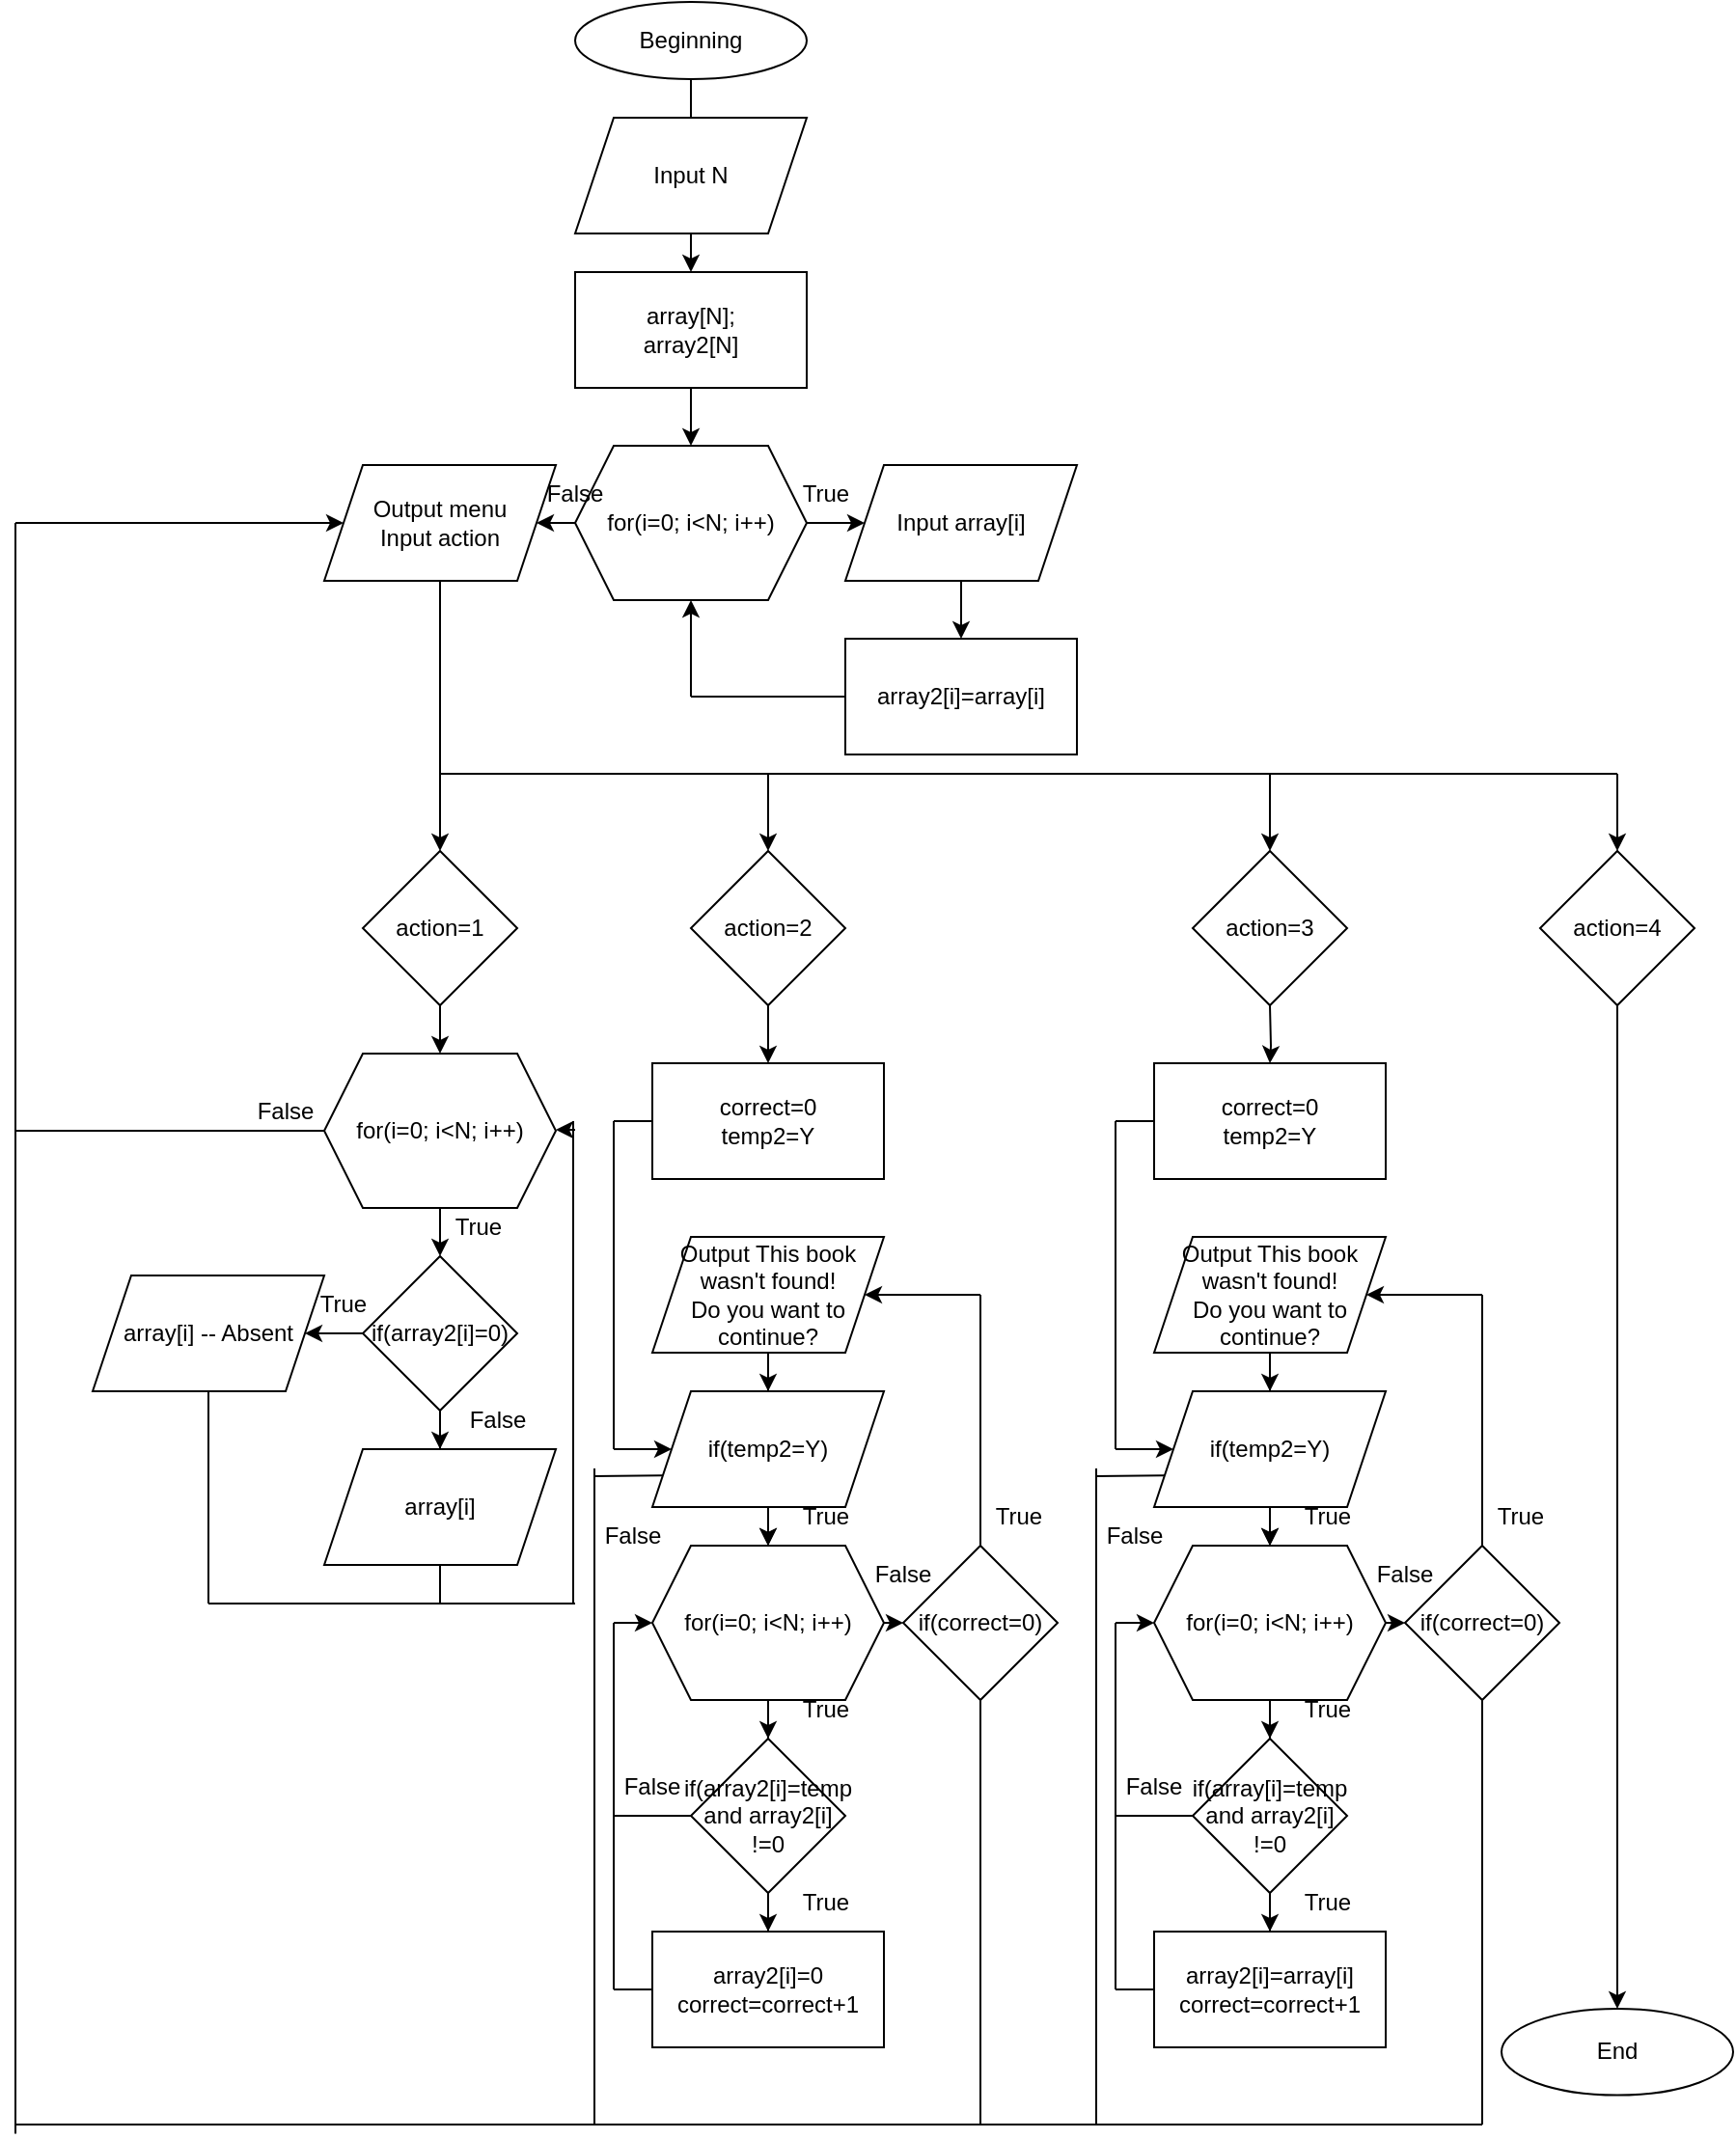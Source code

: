 <mxfile version="22.1.3" type="github">
  <diagram name="Страница — 1" id="O9m3HWiT0rDLwpiYa4zb">
    <mxGraphModel dx="1400" dy="753" grid="1" gridSize="10" guides="1" tooltips="1" connect="1" arrows="1" fold="1" page="1" pageScale="1" pageWidth="827" pageHeight="1169" math="0" shadow="0">
      <root>
        <mxCell id="0" />
        <mxCell id="1" parent="0" />
        <mxCell id="pk0PjX0OYPwA9l2Dszox-28" value="" style="edgeStyle=orthogonalEdgeStyle;rounded=0;orthogonalLoop=1;jettySize=auto;html=1;" edge="1" parent="1" source="pk0PjX0OYPwA9l2Dszox-1" target="pk0PjX0OYPwA9l2Dszox-4">
          <mxGeometry relative="1" as="geometry" />
        </mxCell>
        <mxCell id="pk0PjX0OYPwA9l2Dszox-1" value="Beginning" style="ellipse;whiteSpace=wrap;html=1;" vertex="1" parent="1">
          <mxGeometry x="340" y="40" width="120" height="40" as="geometry" />
        </mxCell>
        <mxCell id="pk0PjX0OYPwA9l2Dszox-3" value="Input N" style="shape=parallelogram;perimeter=parallelogramPerimeter;whiteSpace=wrap;html=1;fixedSize=1;" vertex="1" parent="1">
          <mxGeometry x="340" y="100" width="120" height="60" as="geometry" />
        </mxCell>
        <mxCell id="pk0PjX0OYPwA9l2Dszox-29" value="" style="edgeStyle=orthogonalEdgeStyle;rounded=0;orthogonalLoop=1;jettySize=auto;html=1;" edge="1" parent="1" source="pk0PjX0OYPwA9l2Dszox-4" target="pk0PjX0OYPwA9l2Dszox-5">
          <mxGeometry relative="1" as="geometry" />
        </mxCell>
        <mxCell id="pk0PjX0OYPwA9l2Dszox-4" value="array[N];&lt;br&gt;array2[N]" style="rounded=0;whiteSpace=wrap;html=1;" vertex="1" parent="1">
          <mxGeometry x="340" y="180" width="120" height="60" as="geometry" />
        </mxCell>
        <mxCell id="pk0PjX0OYPwA9l2Dszox-30" value="" style="edgeStyle=orthogonalEdgeStyle;rounded=0;orthogonalLoop=1;jettySize=auto;html=1;" edge="1" parent="1" source="pk0PjX0OYPwA9l2Dszox-5" target="pk0PjX0OYPwA9l2Dszox-6">
          <mxGeometry relative="1" as="geometry" />
        </mxCell>
        <mxCell id="pk0PjX0OYPwA9l2Dszox-5" value="for(i=0; i&amp;lt;N; i++)" style="shape=hexagon;perimeter=hexagonPerimeter2;whiteSpace=wrap;html=1;fixedSize=1;" vertex="1" parent="1">
          <mxGeometry x="340" y="270" width="120" height="80" as="geometry" />
        </mxCell>
        <mxCell id="pk0PjX0OYPwA9l2Dszox-31" value="" style="edgeStyle=orthogonalEdgeStyle;rounded=0;orthogonalLoop=1;jettySize=auto;html=1;" edge="1" parent="1" source="pk0PjX0OYPwA9l2Dszox-6" target="pk0PjX0OYPwA9l2Dszox-7">
          <mxGeometry relative="1" as="geometry" />
        </mxCell>
        <mxCell id="pk0PjX0OYPwA9l2Dszox-6" value="Input array[i]" style="shape=parallelogram;perimeter=parallelogramPerimeter;whiteSpace=wrap;html=1;fixedSize=1;" vertex="1" parent="1">
          <mxGeometry x="480" y="280" width="120" height="60" as="geometry" />
        </mxCell>
        <mxCell id="pk0PjX0OYPwA9l2Dszox-7" value="array2[i]=array[i]" style="rounded=0;whiteSpace=wrap;html=1;" vertex="1" parent="1">
          <mxGeometry x="480" y="370" width="120" height="60" as="geometry" />
        </mxCell>
        <mxCell id="pk0PjX0OYPwA9l2Dszox-8" value="Output menu&lt;br&gt;Input action" style="shape=parallelogram;perimeter=parallelogramPerimeter;whiteSpace=wrap;html=1;fixedSize=1;" vertex="1" parent="1">
          <mxGeometry x="210" y="280" width="120" height="60" as="geometry" />
        </mxCell>
        <mxCell id="pk0PjX0OYPwA9l2Dszox-39" value="" style="edgeStyle=orthogonalEdgeStyle;rounded=0;orthogonalLoop=1;jettySize=auto;html=1;" edge="1" parent="1" source="pk0PjX0OYPwA9l2Dszox-10" target="pk0PjX0OYPwA9l2Dszox-13">
          <mxGeometry relative="1" as="geometry" />
        </mxCell>
        <mxCell id="pk0PjX0OYPwA9l2Dszox-10" value="action=1" style="rhombus;whiteSpace=wrap;html=1;" vertex="1" parent="1">
          <mxGeometry x="230" y="480" width="80" height="80" as="geometry" />
        </mxCell>
        <mxCell id="pk0PjX0OYPwA9l2Dszox-54" value="" style="edgeStyle=orthogonalEdgeStyle;rounded=0;orthogonalLoop=1;jettySize=auto;html=1;" edge="1" parent="1" source="pk0PjX0OYPwA9l2Dszox-11" target="pk0PjX0OYPwA9l2Dszox-21">
          <mxGeometry relative="1" as="geometry" />
        </mxCell>
        <mxCell id="pk0PjX0OYPwA9l2Dszox-11" value="action=2" style="rhombus;whiteSpace=wrap;html=1;" vertex="1" parent="1">
          <mxGeometry x="400" y="480" width="80" height="80" as="geometry" />
        </mxCell>
        <mxCell id="pk0PjX0OYPwA9l2Dszox-12" value="action=3" style="rhombus;whiteSpace=wrap;html=1;" vertex="1" parent="1">
          <mxGeometry x="660" y="480" width="80" height="80" as="geometry" />
        </mxCell>
        <mxCell id="pk0PjX0OYPwA9l2Dszox-40" value="" style="edgeStyle=orthogonalEdgeStyle;rounded=0;orthogonalLoop=1;jettySize=auto;html=1;" edge="1" parent="1" source="pk0PjX0OYPwA9l2Dszox-13" target="pk0PjX0OYPwA9l2Dszox-14">
          <mxGeometry relative="1" as="geometry" />
        </mxCell>
        <mxCell id="pk0PjX0OYPwA9l2Dszox-13" value="for(i=0; i&amp;lt;N; i++)" style="shape=hexagon;perimeter=hexagonPerimeter2;whiteSpace=wrap;html=1;fixedSize=1;" vertex="1" parent="1">
          <mxGeometry x="210" y="585" width="120" height="80" as="geometry" />
        </mxCell>
        <mxCell id="pk0PjX0OYPwA9l2Dszox-41" value="" style="edgeStyle=orthogonalEdgeStyle;rounded=0;orthogonalLoop=1;jettySize=auto;html=1;" edge="1" parent="1" source="pk0PjX0OYPwA9l2Dszox-14" target="pk0PjX0OYPwA9l2Dszox-19">
          <mxGeometry relative="1" as="geometry" />
        </mxCell>
        <mxCell id="pk0PjX0OYPwA9l2Dszox-14" value="if(array2[i]=0)" style="rhombus;whiteSpace=wrap;html=1;" vertex="1" parent="1">
          <mxGeometry x="230" y="690" width="80" height="80" as="geometry" />
        </mxCell>
        <mxCell id="pk0PjX0OYPwA9l2Dszox-18" value="array[i] -- Absent" style="shape=parallelogram;perimeter=parallelogramPerimeter;whiteSpace=wrap;html=1;fixedSize=1;" vertex="1" parent="1">
          <mxGeometry x="90" y="700" width="120" height="60" as="geometry" />
        </mxCell>
        <mxCell id="pk0PjX0OYPwA9l2Dszox-19" value="array[i]" style="shape=parallelogram;perimeter=parallelogramPerimeter;whiteSpace=wrap;html=1;fixedSize=1;" vertex="1" parent="1">
          <mxGeometry x="210" y="790" width="120" height="60" as="geometry" />
        </mxCell>
        <mxCell id="pk0PjX0OYPwA9l2Dszox-21" value="correct=0&lt;br&gt;temp2=Y" style="rounded=0;whiteSpace=wrap;html=1;" vertex="1" parent="1">
          <mxGeometry x="380" y="590" width="120" height="60" as="geometry" />
        </mxCell>
        <mxCell id="pk0PjX0OYPwA9l2Dszox-70" value="" style="edgeStyle=orthogonalEdgeStyle;rounded=0;orthogonalLoop=1;jettySize=auto;html=1;" edge="1" parent="1" source="pk0PjX0OYPwA9l2Dszox-23" target="pk0PjX0OYPwA9l2Dszox-25">
          <mxGeometry relative="1" as="geometry" />
        </mxCell>
        <mxCell id="pk0PjX0OYPwA9l2Dszox-23" value="Output This book wasn&#39;t found!&lt;br&gt;Do you want to continue?" style="shape=parallelogram;perimeter=parallelogramPerimeter;whiteSpace=wrap;html=1;fixedSize=1;" vertex="1" parent="1">
          <mxGeometry x="380" y="680" width="120" height="60" as="geometry" />
        </mxCell>
        <mxCell id="pk0PjX0OYPwA9l2Dszox-24" value="if(temp2=Y)" style="shape=parallelogram;perimeter=parallelogramPerimeter;whiteSpace=wrap;html=1;fixedSize=1;" vertex="1" parent="1">
          <mxGeometry x="380" y="760" width="120" height="60" as="geometry" />
        </mxCell>
        <mxCell id="pk0PjX0OYPwA9l2Dszox-61" value="" style="edgeStyle=orthogonalEdgeStyle;rounded=0;orthogonalLoop=1;jettySize=auto;html=1;" edge="1" parent="1" source="pk0PjX0OYPwA9l2Dszox-25" target="pk0PjX0OYPwA9l2Dszox-26">
          <mxGeometry relative="1" as="geometry" />
        </mxCell>
        <mxCell id="pk0PjX0OYPwA9l2Dszox-25" value="for(i=0; i&amp;lt;N; i++)" style="shape=hexagon;perimeter=hexagonPerimeter2;whiteSpace=wrap;html=1;fixedSize=1;" vertex="1" parent="1">
          <mxGeometry x="380" y="840" width="120" height="80" as="geometry" />
        </mxCell>
        <mxCell id="pk0PjX0OYPwA9l2Dszox-62" value="" style="edgeStyle=orthogonalEdgeStyle;rounded=0;orthogonalLoop=1;jettySize=auto;html=1;" edge="1" parent="1" source="pk0PjX0OYPwA9l2Dszox-26" target="pk0PjX0OYPwA9l2Dszox-27">
          <mxGeometry relative="1" as="geometry" />
        </mxCell>
        <mxCell id="pk0PjX0OYPwA9l2Dszox-26" value="if(array2[i]=temp&lt;br&gt;and array2[i]&lt;br&gt;!=0" style="rhombus;whiteSpace=wrap;html=1;" vertex="1" parent="1">
          <mxGeometry x="400" y="940" width="80" height="80" as="geometry" />
        </mxCell>
        <mxCell id="pk0PjX0OYPwA9l2Dszox-27" value="array2[i]=0&lt;br&gt;correct=correct+1" style="rounded=0;whiteSpace=wrap;html=1;" vertex="1" parent="1">
          <mxGeometry x="380" y="1040" width="120" height="60" as="geometry" />
        </mxCell>
        <mxCell id="pk0PjX0OYPwA9l2Dszox-32" value="" style="endArrow=none;html=1;rounded=0;entryX=0;entryY=0.5;entryDx=0;entryDy=0;" edge="1" parent="1" target="pk0PjX0OYPwA9l2Dszox-7">
          <mxGeometry width="50" height="50" relative="1" as="geometry">
            <mxPoint x="400" y="400" as="sourcePoint" />
            <mxPoint x="490" y="260" as="targetPoint" />
          </mxGeometry>
        </mxCell>
        <mxCell id="pk0PjX0OYPwA9l2Dszox-33" value="" style="endArrow=classic;html=1;rounded=0;entryX=0.5;entryY=1;entryDx=0;entryDy=0;" edge="1" parent="1" target="pk0PjX0OYPwA9l2Dszox-5">
          <mxGeometry width="50" height="50" relative="1" as="geometry">
            <mxPoint x="400" y="400" as="sourcePoint" />
            <mxPoint x="490" y="260" as="targetPoint" />
          </mxGeometry>
        </mxCell>
        <mxCell id="pk0PjX0OYPwA9l2Dszox-34" value="" style="endArrow=classic;html=1;rounded=0;entryX=1;entryY=0.5;entryDx=0;entryDy=0;exitX=0;exitY=0.5;exitDx=0;exitDy=0;" edge="1" parent="1" source="pk0PjX0OYPwA9l2Dszox-5" target="pk0PjX0OYPwA9l2Dszox-8">
          <mxGeometry width="50" height="50" relative="1" as="geometry">
            <mxPoint x="440" y="310" as="sourcePoint" />
            <mxPoint x="490" y="260" as="targetPoint" />
          </mxGeometry>
        </mxCell>
        <mxCell id="pk0PjX0OYPwA9l2Dszox-35" value="" style="endArrow=none;html=1;rounded=0;entryX=0.5;entryY=1;entryDx=0;entryDy=0;" edge="1" parent="1" target="pk0PjX0OYPwA9l2Dszox-8">
          <mxGeometry width="50" height="50" relative="1" as="geometry">
            <mxPoint x="270" y="440" as="sourcePoint" />
            <mxPoint x="490" y="260" as="targetPoint" />
          </mxGeometry>
        </mxCell>
        <mxCell id="pk0PjX0OYPwA9l2Dszox-36" value="" style="endArrow=none;html=1;rounded=0;" edge="1" parent="1">
          <mxGeometry width="50" height="50" relative="1" as="geometry">
            <mxPoint x="700" y="440" as="sourcePoint" />
            <mxPoint x="270" y="440" as="targetPoint" />
          </mxGeometry>
        </mxCell>
        <mxCell id="pk0PjX0OYPwA9l2Dszox-37" value="" style="endArrow=classic;html=1;rounded=0;entryX=0.5;entryY=0;entryDx=0;entryDy=0;" edge="1" parent="1" target="pk0PjX0OYPwA9l2Dszox-10">
          <mxGeometry width="50" height="50" relative="1" as="geometry">
            <mxPoint x="270" y="440" as="sourcePoint" />
            <mxPoint x="490" y="260" as="targetPoint" />
          </mxGeometry>
        </mxCell>
        <mxCell id="pk0PjX0OYPwA9l2Dszox-38" value="" style="endArrow=classic;html=1;rounded=0;entryX=0.5;entryY=0;entryDx=0;entryDy=0;" edge="1" parent="1" target="pk0PjX0OYPwA9l2Dszox-11">
          <mxGeometry width="50" height="50" relative="1" as="geometry">
            <mxPoint x="440" y="440" as="sourcePoint" />
            <mxPoint x="510" y="260" as="targetPoint" />
          </mxGeometry>
        </mxCell>
        <mxCell id="pk0PjX0OYPwA9l2Dszox-42" value="" style="endArrow=classic;html=1;rounded=0;entryX=1;entryY=0.5;entryDx=0;entryDy=0;exitX=0;exitY=0.5;exitDx=0;exitDy=0;" edge="1" parent="1" source="pk0PjX0OYPwA9l2Dszox-14" target="pk0PjX0OYPwA9l2Dszox-18">
          <mxGeometry width="50" height="50" relative="1" as="geometry">
            <mxPoint x="440" y="660" as="sourcePoint" />
            <mxPoint x="490" y="610" as="targetPoint" />
          </mxGeometry>
        </mxCell>
        <mxCell id="pk0PjX0OYPwA9l2Dszox-43" value="" style="endArrow=none;html=1;rounded=0;" edge="1" parent="1">
          <mxGeometry width="50" height="50" relative="1" as="geometry">
            <mxPoint x="339" y="870" as="sourcePoint" />
            <mxPoint x="339" y="620" as="targetPoint" />
          </mxGeometry>
        </mxCell>
        <mxCell id="pk0PjX0OYPwA9l2Dszox-44" value="" style="endArrow=none;html=1;rounded=0;" edge="1" parent="1">
          <mxGeometry width="50" height="50" relative="1" as="geometry">
            <mxPoint x="340" y="870" as="sourcePoint" />
            <mxPoint x="150" y="870" as="targetPoint" />
          </mxGeometry>
        </mxCell>
        <mxCell id="pk0PjX0OYPwA9l2Dszox-48" value="" style="endArrow=none;html=1;rounded=0;entryX=0.5;entryY=1;entryDx=0;entryDy=0;" edge="1" parent="1" target="pk0PjX0OYPwA9l2Dszox-19">
          <mxGeometry width="50" height="50" relative="1" as="geometry">
            <mxPoint x="270" y="870" as="sourcePoint" />
            <mxPoint x="460" y="610" as="targetPoint" />
          </mxGeometry>
        </mxCell>
        <mxCell id="pk0PjX0OYPwA9l2Dszox-49" value="" style="endArrow=none;html=1;rounded=0;entryX=0.5;entryY=1;entryDx=0;entryDy=0;" edge="1" parent="1" target="pk0PjX0OYPwA9l2Dszox-18">
          <mxGeometry width="50" height="50" relative="1" as="geometry">
            <mxPoint x="150" y="870" as="sourcePoint" />
            <mxPoint x="460" y="610" as="targetPoint" />
          </mxGeometry>
        </mxCell>
        <mxCell id="pk0PjX0OYPwA9l2Dszox-50" value="" style="endArrow=classic;html=1;rounded=0;entryX=1;entryY=0.5;entryDx=0;entryDy=0;" edge="1" parent="1">
          <mxGeometry width="50" height="50" relative="1" as="geometry">
            <mxPoint x="340" y="624.5" as="sourcePoint" />
            <mxPoint x="330" y="624.5" as="targetPoint" />
          </mxGeometry>
        </mxCell>
        <mxCell id="pk0PjX0OYPwA9l2Dszox-51" value="" style="endArrow=classic;html=1;rounded=0;entryX=0;entryY=0.5;entryDx=0;entryDy=0;" edge="1" parent="1" target="pk0PjX0OYPwA9l2Dszox-8">
          <mxGeometry width="50" height="50" relative="1" as="geometry">
            <mxPoint x="50" y="310" as="sourcePoint" />
            <mxPoint x="460" y="520" as="targetPoint" />
          </mxGeometry>
        </mxCell>
        <mxCell id="pk0PjX0OYPwA9l2Dszox-52" value="" style="endArrow=none;html=1;rounded=0;" edge="1" parent="1">
          <mxGeometry width="50" height="50" relative="1" as="geometry">
            <mxPoint x="50" y="1144.8" as="sourcePoint" />
            <mxPoint x="50" y="310" as="targetPoint" />
          </mxGeometry>
        </mxCell>
        <mxCell id="pk0PjX0OYPwA9l2Dszox-53" value="" style="endArrow=none;html=1;rounded=0;entryX=0;entryY=0.5;entryDx=0;entryDy=0;" edge="1" parent="1" target="pk0PjX0OYPwA9l2Dszox-13">
          <mxGeometry width="50" height="50" relative="1" as="geometry">
            <mxPoint x="50" y="625" as="sourcePoint" />
            <mxPoint x="460" y="640" as="targetPoint" />
          </mxGeometry>
        </mxCell>
        <mxCell id="pk0PjX0OYPwA9l2Dszox-56" value="" style="endArrow=classic;html=1;rounded=0;entryX=0.5;entryY=0;entryDx=0;entryDy=0;exitX=0.5;exitY=1;exitDx=0;exitDy=0;" edge="1" parent="1" source="pk0PjX0OYPwA9l2Dszox-24" target="pk0PjX0OYPwA9l2Dszox-25">
          <mxGeometry width="50" height="50" relative="1" as="geometry">
            <mxPoint x="430" y="910" as="sourcePoint" />
            <mxPoint x="480" y="860" as="targetPoint" />
          </mxGeometry>
        </mxCell>
        <mxCell id="pk0PjX0OYPwA9l2Dszox-57" value="" style="endArrow=none;html=1;rounded=0;exitX=0;exitY=0.5;exitDx=0;exitDy=0;" edge="1" parent="1" source="pk0PjX0OYPwA9l2Dszox-27">
          <mxGeometry width="50" height="50" relative="1" as="geometry">
            <mxPoint x="430" y="910" as="sourcePoint" />
            <mxPoint x="360" y="1070" as="targetPoint" />
          </mxGeometry>
        </mxCell>
        <mxCell id="pk0PjX0OYPwA9l2Dszox-58" value="" style="endArrow=none;html=1;rounded=0;" edge="1" parent="1">
          <mxGeometry width="50" height="50" relative="1" as="geometry">
            <mxPoint x="360" y="1070" as="sourcePoint" />
            <mxPoint x="360" y="880" as="targetPoint" />
          </mxGeometry>
        </mxCell>
        <mxCell id="pk0PjX0OYPwA9l2Dszox-59" value="" style="endArrow=classic;html=1;rounded=0;entryX=0;entryY=0.5;entryDx=0;entryDy=0;" edge="1" parent="1" target="pk0PjX0OYPwA9l2Dszox-25">
          <mxGeometry width="50" height="50" relative="1" as="geometry">
            <mxPoint x="360" y="880" as="sourcePoint" />
            <mxPoint x="480" y="860" as="targetPoint" />
          </mxGeometry>
        </mxCell>
        <mxCell id="pk0PjX0OYPwA9l2Dszox-60" value="" style="endArrow=none;html=1;rounded=0;entryX=0;entryY=0.5;entryDx=0;entryDy=0;" edge="1" parent="1" target="pk0PjX0OYPwA9l2Dszox-26">
          <mxGeometry width="50" height="50" relative="1" as="geometry">
            <mxPoint x="360" y="980" as="sourcePoint" />
            <mxPoint x="480" y="860" as="targetPoint" />
          </mxGeometry>
        </mxCell>
        <mxCell id="pk0PjX0OYPwA9l2Dszox-64" value="if(correct=0)" style="rhombus;whiteSpace=wrap;html=1;" vertex="1" parent="1">
          <mxGeometry x="510" y="840" width="80" height="80" as="geometry" />
        </mxCell>
        <mxCell id="pk0PjX0OYPwA9l2Dszox-65" value="" style="endArrow=none;html=1;rounded=0;exitX=0.5;exitY=0;exitDx=0;exitDy=0;" edge="1" parent="1">
          <mxGeometry width="50" height="50" relative="1" as="geometry">
            <mxPoint x="550" y="840" as="sourcePoint" />
            <mxPoint x="550" y="710" as="targetPoint" />
          </mxGeometry>
        </mxCell>
        <mxCell id="pk0PjX0OYPwA9l2Dszox-66" value="" style="endArrow=classic;html=1;rounded=0;entryX=1;entryY=0.5;entryDx=0;entryDy=0;" edge="1" parent="1" target="pk0PjX0OYPwA9l2Dszox-23">
          <mxGeometry width="50" height="50" relative="1" as="geometry">
            <mxPoint x="550" y="710" as="sourcePoint" />
            <mxPoint x="480" y="830" as="targetPoint" />
          </mxGeometry>
        </mxCell>
        <mxCell id="pk0PjX0OYPwA9l2Dszox-67" value="" style="endArrow=none;html=1;rounded=0;entryX=0;entryY=0.5;entryDx=0;entryDy=0;" edge="1" parent="1" target="pk0PjX0OYPwA9l2Dszox-21">
          <mxGeometry width="50" height="50" relative="1" as="geometry">
            <mxPoint x="360" y="620" as="sourcePoint" />
            <mxPoint x="460" y="760" as="targetPoint" />
          </mxGeometry>
        </mxCell>
        <mxCell id="pk0PjX0OYPwA9l2Dszox-68" value="" style="endArrow=none;html=1;rounded=0;" edge="1" parent="1">
          <mxGeometry width="50" height="50" relative="1" as="geometry">
            <mxPoint x="360" y="790" as="sourcePoint" />
            <mxPoint x="360" y="620" as="targetPoint" />
          </mxGeometry>
        </mxCell>
        <mxCell id="pk0PjX0OYPwA9l2Dszox-69" value="" style="endArrow=classic;html=1;rounded=0;entryX=0;entryY=0.5;entryDx=0;entryDy=0;" edge="1" parent="1" target="pk0PjX0OYPwA9l2Dszox-24">
          <mxGeometry width="50" height="50" relative="1" as="geometry">
            <mxPoint x="360" y="790" as="sourcePoint" />
            <mxPoint x="460" y="740" as="targetPoint" />
          </mxGeometry>
        </mxCell>
        <mxCell id="pk0PjX0OYPwA9l2Dszox-71" value="" style="endArrow=classic;html=1;rounded=0;entryX=0.5;entryY=0;entryDx=0;entryDy=0;exitX=0.5;exitY=1;exitDx=0;exitDy=0;" edge="1" parent="1" source="pk0PjX0OYPwA9l2Dszox-23" target="pk0PjX0OYPwA9l2Dszox-24">
          <mxGeometry width="50" height="50" relative="1" as="geometry">
            <mxPoint x="410" y="790" as="sourcePoint" />
            <mxPoint x="460" y="740" as="targetPoint" />
          </mxGeometry>
        </mxCell>
        <mxCell id="pk0PjX0OYPwA9l2Dszox-72" value="" style="endArrow=classic;html=1;rounded=0;entryX=0;entryY=0.5;entryDx=0;entryDy=0;exitX=1;exitY=0.5;exitDx=0;exitDy=0;" edge="1" parent="1" source="pk0PjX0OYPwA9l2Dszox-25" target="pk0PjX0OYPwA9l2Dszox-64">
          <mxGeometry width="50" height="50" relative="1" as="geometry">
            <mxPoint x="410" y="790" as="sourcePoint" />
            <mxPoint x="460" y="740" as="targetPoint" />
          </mxGeometry>
        </mxCell>
        <mxCell id="pk0PjX0OYPwA9l2Dszox-73" value="" style="endArrow=none;html=1;rounded=0;entryX=0;entryY=0.75;entryDx=0;entryDy=0;" edge="1" parent="1" target="pk0PjX0OYPwA9l2Dszox-24">
          <mxGeometry width="50" height="50" relative="1" as="geometry">
            <mxPoint x="350" y="804" as="sourcePoint" />
            <mxPoint x="460" y="880" as="targetPoint" />
          </mxGeometry>
        </mxCell>
        <mxCell id="pk0PjX0OYPwA9l2Dszox-74" value="" style="endArrow=none;html=1;rounded=0;" edge="1" parent="1">
          <mxGeometry width="50" height="50" relative="1" as="geometry">
            <mxPoint x="350" y="1140" as="sourcePoint" />
            <mxPoint x="350" y="800" as="targetPoint" />
          </mxGeometry>
        </mxCell>
        <mxCell id="pk0PjX0OYPwA9l2Dszox-75" value="" style="endArrow=none;html=1;rounded=0;" edge="1" parent="1">
          <mxGeometry width="50" height="50" relative="1" as="geometry">
            <mxPoint x="50" y="1140" as="sourcePoint" />
            <mxPoint x="810" y="1140" as="targetPoint" />
          </mxGeometry>
        </mxCell>
        <mxCell id="pk0PjX0OYPwA9l2Dszox-76" value="" style="endArrow=none;html=1;rounded=0;entryX=0.5;entryY=1;entryDx=0;entryDy=0;" edge="1" parent="1" target="pk0PjX0OYPwA9l2Dszox-64">
          <mxGeometry width="50" height="50" relative="1" as="geometry">
            <mxPoint x="550" y="1140" as="sourcePoint" />
            <mxPoint x="460" y="1010" as="targetPoint" />
          </mxGeometry>
        </mxCell>
        <mxCell id="pk0PjX0OYPwA9l2Dszox-77" value="" style="edgeStyle=orthogonalEdgeStyle;rounded=0;orthogonalLoop=1;jettySize=auto;html=1;" edge="1" parent="1" target="pk0PjX0OYPwA9l2Dszox-78">
          <mxGeometry relative="1" as="geometry">
            <mxPoint x="700" y="560" as="sourcePoint" />
          </mxGeometry>
        </mxCell>
        <mxCell id="pk0PjX0OYPwA9l2Dszox-78" value="correct=0&lt;br&gt;temp2=Y" style="rounded=0;whiteSpace=wrap;html=1;" vertex="1" parent="1">
          <mxGeometry x="640" y="590" width="120" height="60" as="geometry" />
        </mxCell>
        <mxCell id="pk0PjX0OYPwA9l2Dszox-79" value="" style="edgeStyle=orthogonalEdgeStyle;rounded=0;orthogonalLoop=1;jettySize=auto;html=1;" edge="1" parent="1" source="pk0PjX0OYPwA9l2Dszox-80" target="pk0PjX0OYPwA9l2Dszox-83">
          <mxGeometry relative="1" as="geometry" />
        </mxCell>
        <mxCell id="pk0PjX0OYPwA9l2Dszox-80" value="Output This book wasn&#39;t found!&lt;br&gt;Do you want to continue?" style="shape=parallelogram;perimeter=parallelogramPerimeter;whiteSpace=wrap;html=1;fixedSize=1;" vertex="1" parent="1">
          <mxGeometry x="640" y="680" width="120" height="60" as="geometry" />
        </mxCell>
        <mxCell id="pk0PjX0OYPwA9l2Dszox-81" value="if(temp2=Y)" style="shape=parallelogram;perimeter=parallelogramPerimeter;whiteSpace=wrap;html=1;fixedSize=1;" vertex="1" parent="1">
          <mxGeometry x="640" y="760" width="120" height="60" as="geometry" />
        </mxCell>
        <mxCell id="pk0PjX0OYPwA9l2Dszox-82" value="" style="edgeStyle=orthogonalEdgeStyle;rounded=0;orthogonalLoop=1;jettySize=auto;html=1;" edge="1" parent="1" source="pk0PjX0OYPwA9l2Dszox-83" target="pk0PjX0OYPwA9l2Dszox-85">
          <mxGeometry relative="1" as="geometry" />
        </mxCell>
        <mxCell id="pk0PjX0OYPwA9l2Dszox-83" value="for(i=0; i&amp;lt;N; i++)" style="shape=hexagon;perimeter=hexagonPerimeter2;whiteSpace=wrap;html=1;fixedSize=1;" vertex="1" parent="1">
          <mxGeometry x="640" y="840" width="120" height="80" as="geometry" />
        </mxCell>
        <mxCell id="pk0PjX0OYPwA9l2Dszox-84" value="" style="edgeStyle=orthogonalEdgeStyle;rounded=0;orthogonalLoop=1;jettySize=auto;html=1;" edge="1" parent="1" source="pk0PjX0OYPwA9l2Dszox-85" target="pk0PjX0OYPwA9l2Dszox-86">
          <mxGeometry relative="1" as="geometry" />
        </mxCell>
        <mxCell id="pk0PjX0OYPwA9l2Dszox-85" value="if(array[i]=temp&lt;br&gt;and array2[i]&lt;br&gt;!=0" style="rhombus;whiteSpace=wrap;html=1;" vertex="1" parent="1">
          <mxGeometry x="660" y="940" width="80" height="80" as="geometry" />
        </mxCell>
        <mxCell id="pk0PjX0OYPwA9l2Dszox-86" value="array2[i]=array[i]&lt;br&gt;correct=correct+1" style="rounded=0;whiteSpace=wrap;html=1;" vertex="1" parent="1">
          <mxGeometry x="640" y="1040" width="120" height="60" as="geometry" />
        </mxCell>
        <mxCell id="pk0PjX0OYPwA9l2Dszox-87" value="" style="endArrow=classic;html=1;rounded=0;entryX=0.5;entryY=0;entryDx=0;entryDy=0;exitX=0.5;exitY=1;exitDx=0;exitDy=0;" edge="1" parent="1" source="pk0PjX0OYPwA9l2Dszox-81" target="pk0PjX0OYPwA9l2Dszox-83">
          <mxGeometry width="50" height="50" relative="1" as="geometry">
            <mxPoint x="690" y="910" as="sourcePoint" />
            <mxPoint x="740" y="860" as="targetPoint" />
          </mxGeometry>
        </mxCell>
        <mxCell id="pk0PjX0OYPwA9l2Dszox-88" value="" style="endArrow=none;html=1;rounded=0;exitX=0;exitY=0.5;exitDx=0;exitDy=0;" edge="1" parent="1" source="pk0PjX0OYPwA9l2Dszox-86">
          <mxGeometry width="50" height="50" relative="1" as="geometry">
            <mxPoint x="690" y="910" as="sourcePoint" />
            <mxPoint x="620" y="1070" as="targetPoint" />
          </mxGeometry>
        </mxCell>
        <mxCell id="pk0PjX0OYPwA9l2Dszox-89" value="" style="endArrow=none;html=1;rounded=0;" edge="1" parent="1">
          <mxGeometry width="50" height="50" relative="1" as="geometry">
            <mxPoint x="620" y="1070" as="sourcePoint" />
            <mxPoint x="620" y="880" as="targetPoint" />
          </mxGeometry>
        </mxCell>
        <mxCell id="pk0PjX0OYPwA9l2Dszox-90" value="" style="endArrow=classic;html=1;rounded=0;entryX=0;entryY=0.5;entryDx=0;entryDy=0;" edge="1" parent="1" target="pk0PjX0OYPwA9l2Dszox-83">
          <mxGeometry width="50" height="50" relative="1" as="geometry">
            <mxPoint x="620" y="880" as="sourcePoint" />
            <mxPoint x="740" y="860" as="targetPoint" />
          </mxGeometry>
        </mxCell>
        <mxCell id="pk0PjX0OYPwA9l2Dszox-91" value="" style="endArrow=none;html=1;rounded=0;entryX=0;entryY=0.5;entryDx=0;entryDy=0;" edge="1" parent="1" target="pk0PjX0OYPwA9l2Dszox-85">
          <mxGeometry width="50" height="50" relative="1" as="geometry">
            <mxPoint x="620" y="980" as="sourcePoint" />
            <mxPoint x="740" y="860" as="targetPoint" />
          </mxGeometry>
        </mxCell>
        <mxCell id="pk0PjX0OYPwA9l2Dszox-92" value="if(correct=0)" style="rhombus;whiteSpace=wrap;html=1;" vertex="1" parent="1">
          <mxGeometry x="770" y="840" width="80" height="80" as="geometry" />
        </mxCell>
        <mxCell id="pk0PjX0OYPwA9l2Dszox-93" value="" style="endArrow=none;html=1;rounded=0;exitX=0.5;exitY=0;exitDx=0;exitDy=0;" edge="1" parent="1">
          <mxGeometry width="50" height="50" relative="1" as="geometry">
            <mxPoint x="810" y="840" as="sourcePoint" />
            <mxPoint x="810" y="710" as="targetPoint" />
          </mxGeometry>
        </mxCell>
        <mxCell id="pk0PjX0OYPwA9l2Dszox-94" value="" style="endArrow=classic;html=1;rounded=0;entryX=1;entryY=0.5;entryDx=0;entryDy=0;" edge="1" parent="1" target="pk0PjX0OYPwA9l2Dszox-80">
          <mxGeometry width="50" height="50" relative="1" as="geometry">
            <mxPoint x="810" y="710" as="sourcePoint" />
            <mxPoint x="740" y="830" as="targetPoint" />
          </mxGeometry>
        </mxCell>
        <mxCell id="pk0PjX0OYPwA9l2Dszox-95" value="" style="endArrow=none;html=1;rounded=0;entryX=0;entryY=0.5;entryDx=0;entryDy=0;" edge="1" parent="1" target="pk0PjX0OYPwA9l2Dszox-78">
          <mxGeometry width="50" height="50" relative="1" as="geometry">
            <mxPoint x="620" y="620" as="sourcePoint" />
            <mxPoint x="720" y="760" as="targetPoint" />
          </mxGeometry>
        </mxCell>
        <mxCell id="pk0PjX0OYPwA9l2Dszox-96" value="" style="endArrow=none;html=1;rounded=0;" edge="1" parent="1">
          <mxGeometry width="50" height="50" relative="1" as="geometry">
            <mxPoint x="620" y="790" as="sourcePoint" />
            <mxPoint x="620" y="620" as="targetPoint" />
          </mxGeometry>
        </mxCell>
        <mxCell id="pk0PjX0OYPwA9l2Dszox-97" value="" style="endArrow=classic;html=1;rounded=0;entryX=0;entryY=0.5;entryDx=0;entryDy=0;" edge="1" parent="1" target="pk0PjX0OYPwA9l2Dszox-81">
          <mxGeometry width="50" height="50" relative="1" as="geometry">
            <mxPoint x="620" y="790" as="sourcePoint" />
            <mxPoint x="720" y="740" as="targetPoint" />
          </mxGeometry>
        </mxCell>
        <mxCell id="pk0PjX0OYPwA9l2Dszox-98" value="" style="endArrow=classic;html=1;rounded=0;entryX=0.5;entryY=0;entryDx=0;entryDy=0;exitX=0.5;exitY=1;exitDx=0;exitDy=0;" edge="1" parent="1" source="pk0PjX0OYPwA9l2Dszox-80" target="pk0PjX0OYPwA9l2Dszox-81">
          <mxGeometry width="50" height="50" relative="1" as="geometry">
            <mxPoint x="670" y="790" as="sourcePoint" />
            <mxPoint x="720" y="740" as="targetPoint" />
          </mxGeometry>
        </mxCell>
        <mxCell id="pk0PjX0OYPwA9l2Dszox-99" value="" style="endArrow=classic;html=1;rounded=0;entryX=0;entryY=0.5;entryDx=0;entryDy=0;exitX=1;exitY=0.5;exitDx=0;exitDy=0;" edge="1" parent="1" source="pk0PjX0OYPwA9l2Dszox-83" target="pk0PjX0OYPwA9l2Dszox-92">
          <mxGeometry width="50" height="50" relative="1" as="geometry">
            <mxPoint x="670" y="790" as="sourcePoint" />
            <mxPoint x="720" y="740" as="targetPoint" />
          </mxGeometry>
        </mxCell>
        <mxCell id="pk0PjX0OYPwA9l2Dszox-100" value="" style="endArrow=none;html=1;rounded=0;entryX=0;entryY=0.75;entryDx=0;entryDy=0;" edge="1" parent="1" target="pk0PjX0OYPwA9l2Dszox-81">
          <mxGeometry width="50" height="50" relative="1" as="geometry">
            <mxPoint x="610" y="804" as="sourcePoint" />
            <mxPoint x="720" y="880" as="targetPoint" />
          </mxGeometry>
        </mxCell>
        <mxCell id="pk0PjX0OYPwA9l2Dszox-101" value="" style="endArrow=none;html=1;rounded=0;" edge="1" parent="1">
          <mxGeometry width="50" height="50" relative="1" as="geometry">
            <mxPoint x="610" y="1140" as="sourcePoint" />
            <mxPoint x="610" y="800" as="targetPoint" />
          </mxGeometry>
        </mxCell>
        <mxCell id="pk0PjX0OYPwA9l2Dszox-102" value="" style="endArrow=none;html=1;rounded=0;entryX=0.5;entryY=1;entryDx=0;entryDy=0;" edge="1" parent="1" target="pk0PjX0OYPwA9l2Dszox-92">
          <mxGeometry width="50" height="50" relative="1" as="geometry">
            <mxPoint x="810" y="1140" as="sourcePoint" />
            <mxPoint x="720" y="1010" as="targetPoint" />
          </mxGeometry>
        </mxCell>
        <mxCell id="pk0PjX0OYPwA9l2Dszox-104" value="" style="endArrow=classic;html=1;rounded=0;entryX=0.5;entryY=0;entryDx=0;entryDy=0;" edge="1" parent="1" target="pk0PjX0OYPwA9l2Dszox-12">
          <mxGeometry width="50" height="50" relative="1" as="geometry">
            <mxPoint x="700" y="440" as="sourcePoint" />
            <mxPoint x="460" y="590" as="targetPoint" />
          </mxGeometry>
        </mxCell>
        <mxCell id="pk0PjX0OYPwA9l2Dszox-105" value="action=4" style="rhombus;whiteSpace=wrap;html=1;" vertex="1" parent="1">
          <mxGeometry x="840" y="480" width="80" height="80" as="geometry" />
        </mxCell>
        <mxCell id="pk0PjX0OYPwA9l2Dszox-106" value="" style="endArrow=none;html=1;rounded=0;" edge="1" parent="1">
          <mxGeometry width="50" height="50" relative="1" as="geometry">
            <mxPoint x="880" y="440" as="sourcePoint" />
            <mxPoint x="700" y="440" as="targetPoint" />
          </mxGeometry>
        </mxCell>
        <mxCell id="pk0PjX0OYPwA9l2Dszox-107" value="" style="endArrow=classic;html=1;rounded=0;entryX=0.5;entryY=0;entryDx=0;entryDy=0;" edge="1" parent="1" target="pk0PjX0OYPwA9l2Dszox-105">
          <mxGeometry width="50" height="50" relative="1" as="geometry">
            <mxPoint x="880" y="440" as="sourcePoint" />
            <mxPoint x="870" y="450" as="targetPoint" />
          </mxGeometry>
        </mxCell>
        <mxCell id="pk0PjX0OYPwA9l2Dszox-109" value="" style="endArrow=classic;html=1;rounded=0;exitX=0.5;exitY=1;exitDx=0;exitDy=0;" edge="1" parent="1" source="pk0PjX0OYPwA9l2Dszox-105" target="pk0PjX0OYPwA9l2Dszox-110">
          <mxGeometry width="50" height="50" relative="1" as="geometry">
            <mxPoint x="820" y="500" as="sourcePoint" />
            <mxPoint x="870" y="1084.8" as="targetPoint" />
          </mxGeometry>
        </mxCell>
        <mxCell id="pk0PjX0OYPwA9l2Dszox-110" value="End" style="ellipse;whiteSpace=wrap;html=1;" vertex="1" parent="1">
          <mxGeometry x="820" y="1080" width="120" height="44.8" as="geometry" />
        </mxCell>
        <mxCell id="pk0PjX0OYPwA9l2Dszox-112" value="True" style="text;html=1;strokeColor=none;fillColor=none;align=center;verticalAlign=middle;whiteSpace=wrap;rounded=0;" vertex="1" parent="1">
          <mxGeometry x="440" y="280" width="60" height="30" as="geometry" />
        </mxCell>
        <mxCell id="pk0PjX0OYPwA9l2Dszox-113" value="False" style="text;html=1;strokeColor=none;fillColor=none;align=center;verticalAlign=middle;whiteSpace=wrap;rounded=0;" vertex="1" parent="1">
          <mxGeometry x="310" y="280" width="60" height="30" as="geometry" />
        </mxCell>
        <mxCell id="pk0PjX0OYPwA9l2Dszox-114" value="True" style="text;html=1;strokeColor=none;fillColor=none;align=center;verticalAlign=middle;whiteSpace=wrap;rounded=0;" vertex="1" parent="1">
          <mxGeometry x="260" y="660" width="60" height="30" as="geometry" />
        </mxCell>
        <mxCell id="pk0PjX0OYPwA9l2Dszox-115" value="True" style="text;html=1;strokeColor=none;fillColor=none;align=center;verticalAlign=middle;whiteSpace=wrap;rounded=0;" vertex="1" parent="1">
          <mxGeometry x="190" y="700" width="60" height="30" as="geometry" />
        </mxCell>
        <mxCell id="pk0PjX0OYPwA9l2Dszox-116" value="True" style="text;html=1;strokeColor=none;fillColor=none;align=center;verticalAlign=middle;whiteSpace=wrap;rounded=0;" vertex="1" parent="1">
          <mxGeometry x="440" y="810" width="60" height="30" as="geometry" />
        </mxCell>
        <mxCell id="pk0PjX0OYPwA9l2Dszox-117" value="True" style="text;html=1;strokeColor=none;fillColor=none;align=center;verticalAlign=middle;whiteSpace=wrap;rounded=0;" vertex="1" parent="1">
          <mxGeometry x="440" y="910" width="60" height="30" as="geometry" />
        </mxCell>
        <mxCell id="pk0PjX0OYPwA9l2Dszox-118" value="True" style="text;html=1;strokeColor=none;fillColor=none;align=center;verticalAlign=middle;whiteSpace=wrap;rounded=0;" vertex="1" parent="1">
          <mxGeometry x="440" y="1010" width="60" height="30" as="geometry" />
        </mxCell>
        <mxCell id="pk0PjX0OYPwA9l2Dszox-119" value="True" style="text;html=1;strokeColor=none;fillColor=none;align=center;verticalAlign=middle;whiteSpace=wrap;rounded=0;" vertex="1" parent="1">
          <mxGeometry x="540" y="810" width="60" height="30" as="geometry" />
        </mxCell>
        <mxCell id="pk0PjX0OYPwA9l2Dszox-120" value="True" style="text;html=1;strokeColor=none;fillColor=none;align=center;verticalAlign=middle;whiteSpace=wrap;rounded=0;" vertex="1" parent="1">
          <mxGeometry x="700" y="810" width="60" height="30" as="geometry" />
        </mxCell>
        <mxCell id="pk0PjX0OYPwA9l2Dszox-121" value="True" style="text;html=1;strokeColor=none;fillColor=none;align=center;verticalAlign=middle;whiteSpace=wrap;rounded=0;" vertex="1" parent="1">
          <mxGeometry x="700" y="910" width="60" height="30" as="geometry" />
        </mxCell>
        <mxCell id="pk0PjX0OYPwA9l2Dszox-122" value="True" style="text;html=1;strokeColor=none;fillColor=none;align=center;verticalAlign=middle;whiteSpace=wrap;rounded=0;" vertex="1" parent="1">
          <mxGeometry x="700" y="1010" width="60" height="30" as="geometry" />
        </mxCell>
        <mxCell id="pk0PjX0OYPwA9l2Dszox-123" value="True" style="text;html=1;strokeColor=none;fillColor=none;align=center;verticalAlign=middle;whiteSpace=wrap;rounded=0;" vertex="1" parent="1">
          <mxGeometry x="800" y="810" width="60" height="30" as="geometry" />
        </mxCell>
        <mxCell id="pk0PjX0OYPwA9l2Dszox-124" value="False" style="text;html=1;strokeColor=none;fillColor=none;align=center;verticalAlign=middle;whiteSpace=wrap;rounded=0;" vertex="1" parent="1">
          <mxGeometry x="160" y="600" width="60" height="30" as="geometry" />
        </mxCell>
        <mxCell id="pk0PjX0OYPwA9l2Dszox-125" value="False" style="text;html=1;strokeColor=none;fillColor=none;align=center;verticalAlign=middle;whiteSpace=wrap;rounded=0;" vertex="1" parent="1">
          <mxGeometry x="270" y="760" width="60" height="30" as="geometry" />
        </mxCell>
        <mxCell id="pk0PjX0OYPwA9l2Dszox-126" value="False" style="text;html=1;strokeColor=none;fillColor=none;align=center;verticalAlign=middle;whiteSpace=wrap;rounded=0;" vertex="1" parent="1">
          <mxGeometry x="340" y="820" width="60" height="30" as="geometry" />
        </mxCell>
        <mxCell id="pk0PjX0OYPwA9l2Dszox-127" value="False" style="text;html=1;strokeColor=none;fillColor=none;align=center;verticalAlign=middle;whiteSpace=wrap;rounded=0;" vertex="1" parent="1">
          <mxGeometry x="480" y="840" width="60" height="30" as="geometry" />
        </mxCell>
        <mxCell id="pk0PjX0OYPwA9l2Dszox-128" value="False" style="text;html=1;strokeColor=none;fillColor=none;align=center;verticalAlign=middle;whiteSpace=wrap;rounded=0;" vertex="1" parent="1">
          <mxGeometry x="350" y="950" width="60" height="30" as="geometry" />
        </mxCell>
        <mxCell id="pk0PjX0OYPwA9l2Dszox-129" value="False" style="text;html=1;strokeColor=none;fillColor=none;align=center;verticalAlign=middle;whiteSpace=wrap;rounded=0;" vertex="1" parent="1">
          <mxGeometry x="600" y="820" width="60" height="30" as="geometry" />
        </mxCell>
        <mxCell id="pk0PjX0OYPwA9l2Dszox-130" value="False" style="text;html=1;strokeColor=none;fillColor=none;align=center;verticalAlign=middle;whiteSpace=wrap;rounded=0;" vertex="1" parent="1">
          <mxGeometry x="610" y="950" width="60" height="30" as="geometry" />
        </mxCell>
        <mxCell id="pk0PjX0OYPwA9l2Dszox-131" value="False" style="text;html=1;strokeColor=none;fillColor=none;align=center;verticalAlign=middle;whiteSpace=wrap;rounded=0;" vertex="1" parent="1">
          <mxGeometry x="740" y="840" width="60" height="30" as="geometry" />
        </mxCell>
      </root>
    </mxGraphModel>
  </diagram>
</mxfile>
